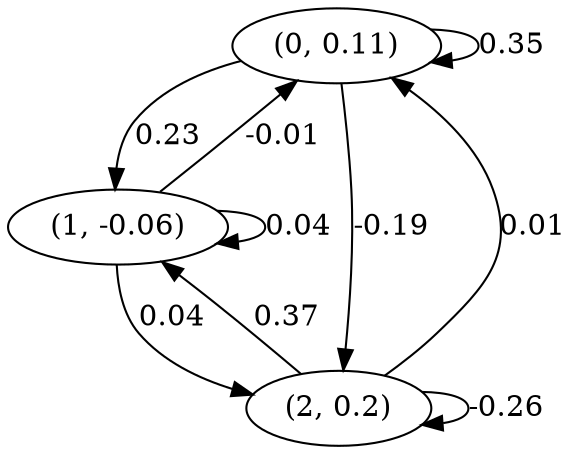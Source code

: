 digraph {
    0 [ label = "(0, 0.11)" ]
    1 [ label = "(1, -0.06)" ]
    2 [ label = "(2, 0.2)" ]
    0 -> 0 [ label = "0.35" ]
    1 -> 1 [ label = "0.04" ]
    2 -> 2 [ label = "-0.26" ]
    1 -> 0 [ label = "-0.01" ]
    2 -> 0 [ label = "0.01" ]
    0 -> 1 [ label = "0.23" ]
    2 -> 1 [ label = "0.37" ]
    0 -> 2 [ label = "-0.19" ]
    1 -> 2 [ label = "0.04" ]
}


